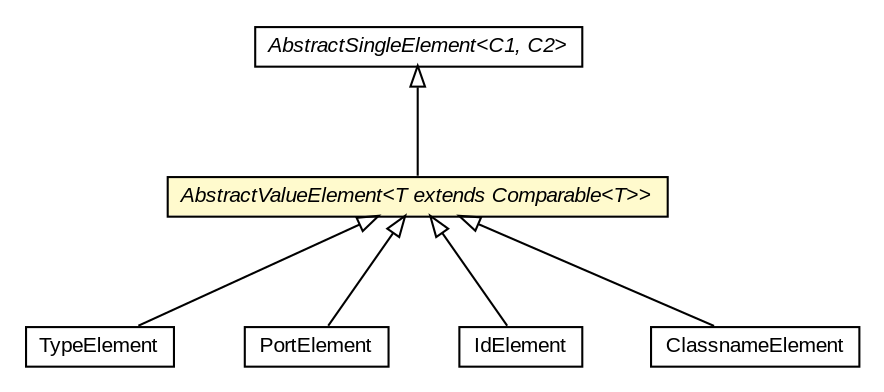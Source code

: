 #!/usr/local/bin/dot
#
# Class diagram 
# Generated by UMLGraph version 5.3 (http://www.umlgraph.org/)
#

digraph G {
	edge [fontname="arial",fontsize=10,labelfontname="arial",labelfontsize=10];
	node [fontname="arial",fontsize=10,shape=plaintext];
	nodesep=0.25;
	ranksep=0.5;
	// context.arch.discoverer.component.TypeElement
	c156078 [label=<<table title="context.arch.discoverer.component.TypeElement" border="0" cellborder="1" cellspacing="0" cellpadding="2" port="p" href="./TypeElement.html">
		<tr><td><table border="0" cellspacing="0" cellpadding="1">
<tr><td align="center" balign="center"> TypeElement </td></tr>
		</table></td></tr>
		</table>>, fontname="arial", fontcolor="black", fontsize=10.0];
	// context.arch.discoverer.component.PortElement
	c156081 [label=<<table title="context.arch.discoverer.component.PortElement" border="0" cellborder="1" cellspacing="0" cellpadding="2" port="p" href="./PortElement.html">
		<tr><td><table border="0" cellspacing="0" cellpadding="1">
<tr><td align="center" balign="center"> PortElement </td></tr>
		</table></td></tr>
		</table>>, fontname="arial", fontcolor="black", fontsize=10.0];
	// context.arch.discoverer.component.IdElement
	c156084 [label=<<table title="context.arch.discoverer.component.IdElement" border="0" cellborder="1" cellspacing="0" cellpadding="2" port="p" href="./IdElement.html">
		<tr><td><table border="0" cellspacing="0" cellpadding="1">
<tr><td align="center" balign="center"> IdElement </td></tr>
		</table></td></tr>
		</table>>, fontname="arial", fontcolor="black", fontsize=10.0];
	// context.arch.discoverer.component.ClassnameElement
	c156087 [label=<<table title="context.arch.discoverer.component.ClassnameElement" border="0" cellborder="1" cellspacing="0" cellpadding="2" port="p" href="./ClassnameElement.html">
		<tr><td><table border="0" cellspacing="0" cellpadding="1">
<tr><td align="center" balign="center"> ClassnameElement </td></tr>
		</table></td></tr>
		</table>>, fontname="arial", fontcolor="black", fontsize=10.0];
	// context.arch.discoverer.component.AbstractValueElement<T extends java.lang.Comparable<T>>
	c156091 [label=<<table title="context.arch.discoverer.component.AbstractValueElement" border="0" cellborder="1" cellspacing="0" cellpadding="2" port="p" bgcolor="lemonChiffon" href="./AbstractValueElement.html">
		<tr><td><table border="0" cellspacing="0" cellpadding="1">
<tr><td align="center" balign="center"><font face="arial italic"> AbstractValueElement&lt;T extends Comparable&lt;T&gt;&gt; </font></td></tr>
		</table></td></tr>
		</table>>, fontname="arial", fontcolor="black", fontsize=10.0];
	// context.arch.discoverer.component.AbstractSingleElement<C1, C2>
	c156092 [label=<<table title="context.arch.discoverer.component.AbstractSingleElement" border="0" cellborder="1" cellspacing="0" cellpadding="2" port="p" href="./AbstractSingleElement.html">
		<tr><td><table border="0" cellspacing="0" cellpadding="1">
<tr><td align="center" balign="center"><font face="arial italic"> AbstractSingleElement&lt;C1, C2&gt; </font></td></tr>
		</table></td></tr>
		</table>>, fontname="arial", fontcolor="black", fontsize=10.0];
	//context.arch.discoverer.component.TypeElement extends context.arch.discoverer.component.AbstractValueElement<java.lang.String>
	c156091:p -> c156078:p [dir=back,arrowtail=empty];
	//context.arch.discoverer.component.PortElement extends context.arch.discoverer.component.AbstractValueElement<java.lang.Integer>
	c156091:p -> c156081:p [dir=back,arrowtail=empty];
	//context.arch.discoverer.component.IdElement extends context.arch.discoverer.component.AbstractValueElement<java.lang.String>
	c156091:p -> c156084:p [dir=back,arrowtail=empty];
	//context.arch.discoverer.component.ClassnameElement extends context.arch.discoverer.component.AbstractValueElement<java.lang.String>
	c156091:p -> c156087:p [dir=back,arrowtail=empty];
	//context.arch.discoverer.component.AbstractValueElement<T extends java.lang.Comparable<T>> extends context.arch.discoverer.component.AbstractSingleElement<T, T>
	c156092:p -> c156091:p [dir=back,arrowtail=empty];
}

